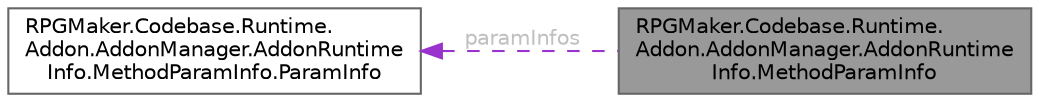 digraph "RPGMaker.Codebase.Runtime.Addon.AddonManager.AddonRuntimeInfo.MethodParamInfo"
{
 // LATEX_PDF_SIZE
  bgcolor="transparent";
  edge [fontname=Helvetica,fontsize=10,labelfontname=Helvetica,labelfontsize=10];
  node [fontname=Helvetica,fontsize=10,shape=box,height=0.2,width=0.4];
  rankdir="LR";
  Node1 [id="Node000001",label="RPGMaker.Codebase.Runtime.\lAddon.AddonManager.AddonRuntime\lInfo.MethodParamInfo",height=0.2,width=0.4,color="gray40", fillcolor="grey60", style="filled", fontcolor="black",tooltip="メソッド引数情報"];
  Node2 -> Node1 [id="edge1_Node000001_Node000002",dir="back",color="darkorchid3",style="dashed",tooltip=" ",label=" paramInfos",fontcolor="grey" ];
  Node2 [id="Node000002",label="RPGMaker.Codebase.Runtime.\lAddon.AddonManager.AddonRuntime\lInfo.MethodParamInfo.ParamInfo",height=0.2,width=0.4,color="gray40", fillcolor="white", style="filled",URL="$df/d3b/class_r_p_g_maker_1_1_codebase_1_1_runtime_1_1_addon_1_1_addon_manager_1_1_addon_runtime_info_1_05b709064aec8346f3f94f41be7308f1.html",tooltip="引数情報"];
}
